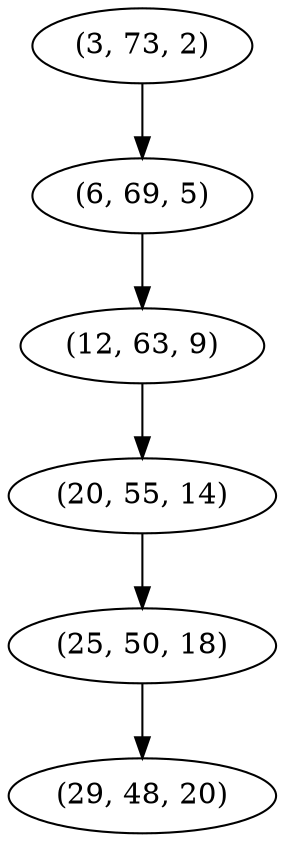 digraph tree {
    "(3, 73, 2)";
    "(6, 69, 5)";
    "(12, 63, 9)";
    "(20, 55, 14)";
    "(25, 50, 18)";
    "(29, 48, 20)";
    "(3, 73, 2)" -> "(6, 69, 5)";
    "(6, 69, 5)" -> "(12, 63, 9)";
    "(12, 63, 9)" -> "(20, 55, 14)";
    "(20, 55, 14)" -> "(25, 50, 18)";
    "(25, 50, 18)" -> "(29, 48, 20)";
}
